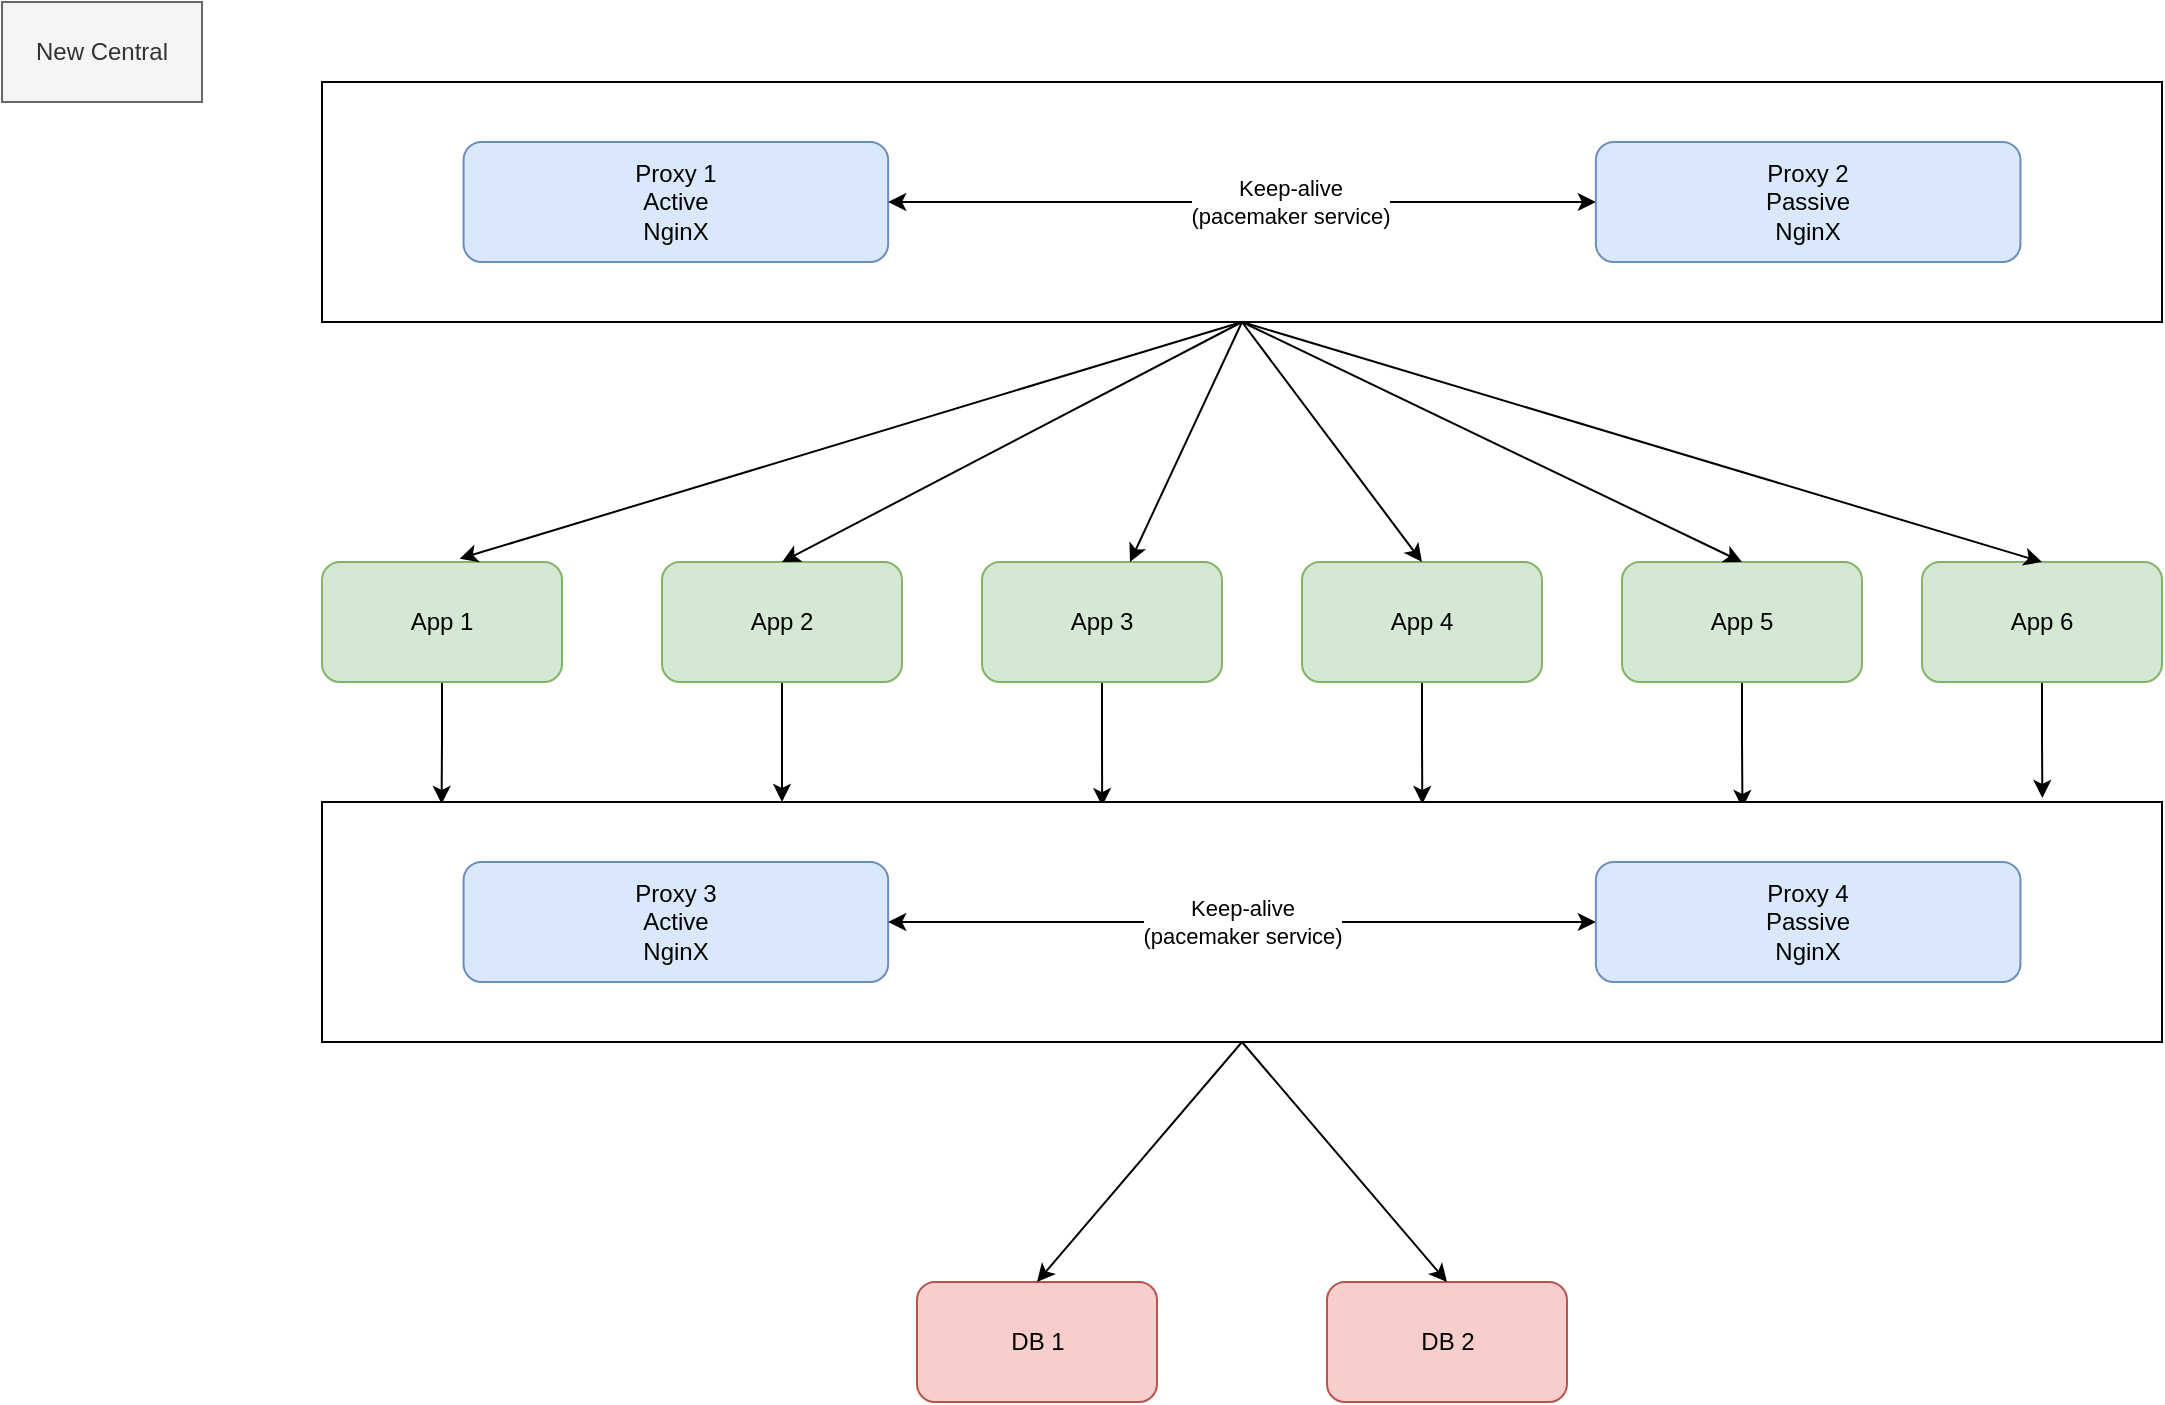 <mxfile version="21.6.8" type="github">
  <diagram name="Page-1" id="STJl4gC87hk6kxqzp04V">
    <mxGraphModel dx="1372" dy="830" grid="1" gridSize="10" guides="1" tooltips="1" connect="1" arrows="1" fold="1" page="1" pageScale="1" pageWidth="1169" pageHeight="827" math="0" shadow="0">
      <root>
        <mxCell id="0" />
        <mxCell id="1" parent="0" />
        <mxCell id="Rxw2ihWLOl-huz09QrS2-67" style="edgeStyle=orthogonalEdgeStyle;rounded=0;orthogonalLoop=1;jettySize=auto;html=1;entryX=0.065;entryY=0.008;entryDx=0;entryDy=0;entryPerimeter=0;" edge="1" parent="1" source="Rxw2ihWLOl-huz09QrS2-3" target="Rxw2ihWLOl-huz09QrS2-35">
          <mxGeometry relative="1" as="geometry" />
        </mxCell>
        <mxCell id="Rxw2ihWLOl-huz09QrS2-3" value="App 1" style="rounded=1;whiteSpace=wrap;html=1;fillColor=#d5e8d4;strokeColor=#82b366;" vertex="1" parent="1">
          <mxGeometry x="160" y="280" width="120" height="60" as="geometry" />
        </mxCell>
        <mxCell id="Rxw2ihWLOl-huz09QrS2-68" style="edgeStyle=orthogonalEdgeStyle;rounded=0;orthogonalLoop=1;jettySize=auto;html=1;entryX=0.25;entryY=0;entryDx=0;entryDy=0;" edge="1" parent="1" source="Rxw2ihWLOl-huz09QrS2-4" target="Rxw2ihWLOl-huz09QrS2-35">
          <mxGeometry relative="1" as="geometry" />
        </mxCell>
        <mxCell id="Rxw2ihWLOl-huz09QrS2-4" value="App 2" style="rounded=1;whiteSpace=wrap;html=1;fillColor=#d5e8d4;strokeColor=#82b366;" vertex="1" parent="1">
          <mxGeometry x="330" y="280" width="120" height="60" as="geometry" />
        </mxCell>
        <mxCell id="Rxw2ihWLOl-huz09QrS2-71" style="edgeStyle=orthogonalEdgeStyle;rounded=0;orthogonalLoop=1;jettySize=auto;html=1;entryX=0.772;entryY=0.025;entryDx=0;entryDy=0;entryPerimeter=0;" edge="1" parent="1" source="Rxw2ihWLOl-huz09QrS2-5" target="Rxw2ihWLOl-huz09QrS2-35">
          <mxGeometry relative="1" as="geometry" />
        </mxCell>
        <mxCell id="Rxw2ihWLOl-huz09QrS2-5" value="App 5" style="rounded=1;whiteSpace=wrap;html=1;fillColor=#d5e8d4;strokeColor=#82b366;" vertex="1" parent="1">
          <mxGeometry x="810" y="280" width="120" height="60" as="geometry" />
        </mxCell>
        <mxCell id="Rxw2ihWLOl-huz09QrS2-70" style="edgeStyle=orthogonalEdgeStyle;rounded=0;orthogonalLoop=1;jettySize=auto;html=1;entryX=0.598;entryY=0.008;entryDx=0;entryDy=0;entryPerimeter=0;" edge="1" parent="1" source="Rxw2ihWLOl-huz09QrS2-6" target="Rxw2ihWLOl-huz09QrS2-35">
          <mxGeometry relative="1" as="geometry" />
        </mxCell>
        <mxCell id="Rxw2ihWLOl-huz09QrS2-6" value="App 4" style="rounded=1;whiteSpace=wrap;html=1;fillColor=#d5e8d4;strokeColor=#82b366;" vertex="1" parent="1">
          <mxGeometry x="650" y="280" width="120" height="60" as="geometry" />
        </mxCell>
        <mxCell id="Rxw2ihWLOl-huz09QrS2-69" style="edgeStyle=orthogonalEdgeStyle;rounded=0;orthogonalLoop=1;jettySize=auto;html=1;entryX=0.424;entryY=0.017;entryDx=0;entryDy=0;entryPerimeter=0;" edge="1" parent="1" source="Rxw2ihWLOl-huz09QrS2-7" target="Rxw2ihWLOl-huz09QrS2-35">
          <mxGeometry relative="1" as="geometry" />
        </mxCell>
        <mxCell id="Rxw2ihWLOl-huz09QrS2-7" value="App 3" style="rounded=1;whiteSpace=wrap;html=1;fillColor=#d5e8d4;strokeColor=#82b366;" vertex="1" parent="1">
          <mxGeometry x="490" y="280" width="120" height="60" as="geometry" />
        </mxCell>
        <mxCell id="Rxw2ihWLOl-huz09QrS2-72" style="edgeStyle=orthogonalEdgeStyle;rounded=0;orthogonalLoop=1;jettySize=auto;html=1;entryX=0.935;entryY=-0.017;entryDx=0;entryDy=0;entryPerimeter=0;" edge="1" parent="1" source="Rxw2ihWLOl-huz09QrS2-8" target="Rxw2ihWLOl-huz09QrS2-35">
          <mxGeometry relative="1" as="geometry" />
        </mxCell>
        <mxCell id="Rxw2ihWLOl-huz09QrS2-8" value="App 6" style="rounded=1;whiteSpace=wrap;html=1;fillColor=#d5e8d4;strokeColor=#82b366;" vertex="1" parent="1">
          <mxGeometry x="960" y="280" width="120" height="60" as="geometry" />
        </mxCell>
        <mxCell id="Rxw2ihWLOl-huz09QrS2-9" value="DB 1" style="rounded=1;whiteSpace=wrap;html=1;fillColor=#f8cecc;strokeColor=#b85450;" vertex="1" parent="1">
          <mxGeometry x="457.5" y="640" width="120" height="60" as="geometry" />
        </mxCell>
        <mxCell id="Rxw2ihWLOl-huz09QrS2-10" value="DB 2" style="rounded=1;whiteSpace=wrap;html=1;fillColor=#f8cecc;strokeColor=#b85450;" vertex="1" parent="1">
          <mxGeometry x="662.5" y="640" width="120" height="60" as="geometry" />
        </mxCell>
        <mxCell id="Rxw2ihWLOl-huz09QrS2-16" value="" style="endArrow=classic;html=1;rounded=0;exitX=0.5;exitY=1;exitDx=0;exitDy=0;entryX=0.573;entryY=-0.027;entryDx=0;entryDy=0;entryPerimeter=0;" edge="1" parent="1" source="Rxw2ihWLOl-huz09QrS2-14" target="Rxw2ihWLOl-huz09QrS2-3">
          <mxGeometry width="50" height="50" relative="1" as="geometry">
            <mxPoint x="570" y="360" as="sourcePoint" />
            <mxPoint x="620" y="310" as="targetPoint" />
          </mxGeometry>
        </mxCell>
        <mxCell id="Rxw2ihWLOl-huz09QrS2-17" value="" style="endArrow=classic;html=1;rounded=0;exitX=0.5;exitY=1;exitDx=0;exitDy=0;entryX=0.5;entryY=0;entryDx=0;entryDy=0;" edge="1" parent="1" source="Rxw2ihWLOl-huz09QrS2-14" target="Rxw2ihWLOl-huz09QrS2-4">
          <mxGeometry width="50" height="50" relative="1" as="geometry">
            <mxPoint x="595" y="170" as="sourcePoint" />
            <mxPoint x="249" y="368" as="targetPoint" />
          </mxGeometry>
        </mxCell>
        <mxCell id="Rxw2ihWLOl-huz09QrS2-18" value="" style="endArrow=classic;html=1;rounded=0;exitX=0.5;exitY=1;exitDx=0;exitDy=0;" edge="1" parent="1" source="Rxw2ihWLOl-huz09QrS2-14" target="Rxw2ihWLOl-huz09QrS2-7">
          <mxGeometry width="50" height="50" relative="1" as="geometry">
            <mxPoint x="595" y="170" as="sourcePoint" />
            <mxPoint x="400" y="370" as="targetPoint" />
          </mxGeometry>
        </mxCell>
        <mxCell id="Rxw2ihWLOl-huz09QrS2-19" value="" style="endArrow=classic;html=1;rounded=0;exitX=0.5;exitY=1;exitDx=0;exitDy=0;entryX=0.5;entryY=0;entryDx=0;entryDy=0;" edge="1" parent="1" source="Rxw2ihWLOl-huz09QrS2-14" target="Rxw2ihWLOl-huz09QrS2-6">
          <mxGeometry width="50" height="50" relative="1" as="geometry">
            <mxPoint x="595" y="170" as="sourcePoint" />
            <mxPoint x="565" y="370" as="targetPoint" />
          </mxGeometry>
        </mxCell>
        <mxCell id="Rxw2ihWLOl-huz09QrS2-20" value="" style="endArrow=classic;html=1;rounded=0;exitX=0.5;exitY=1;exitDx=0;exitDy=0;entryX=0.5;entryY=0;entryDx=0;entryDy=0;" edge="1" parent="1" source="Rxw2ihWLOl-huz09QrS2-14" target="Rxw2ihWLOl-huz09QrS2-5">
          <mxGeometry width="50" height="50" relative="1" as="geometry">
            <mxPoint x="595" y="170" as="sourcePoint" />
            <mxPoint x="720" y="370" as="targetPoint" />
          </mxGeometry>
        </mxCell>
        <mxCell id="Rxw2ihWLOl-huz09QrS2-21" value="" style="endArrow=classic;html=1;rounded=0;exitX=0.5;exitY=1;exitDx=0;exitDy=0;entryX=0.5;entryY=0;entryDx=0;entryDy=0;" edge="1" parent="1" source="Rxw2ihWLOl-huz09QrS2-14" target="Rxw2ihWLOl-huz09QrS2-8">
          <mxGeometry width="50" height="50" relative="1" as="geometry">
            <mxPoint x="595" y="170" as="sourcePoint" />
            <mxPoint x="880" y="370" as="targetPoint" />
          </mxGeometry>
        </mxCell>
        <mxCell id="Rxw2ihWLOl-huz09QrS2-33" value="" style="group" vertex="1" connectable="0" parent="1">
          <mxGeometry x="160" y="40" width="920" height="120" as="geometry" />
        </mxCell>
        <mxCell id="Rxw2ihWLOl-huz09QrS2-14" value="" style="html=1;dashed=0;whiteSpace=wrap;container=0;movable=0;resizable=0;rotatable=0;deletable=0;editable=0;locked=1;connectable=0;" vertex="1" parent="Rxw2ihWLOl-huz09QrS2-33">
          <mxGeometry width="920.0" height="120" as="geometry" />
        </mxCell>
        <mxCell id="Rxw2ihWLOl-huz09QrS2-1" value="Proxy 1&lt;br&gt;Active&lt;br&gt;NginX" style="rounded=1;whiteSpace=wrap;html=1;fillColor=#dae8fc;strokeColor=#6c8ebf;" vertex="1" parent="Rxw2ihWLOl-huz09QrS2-33">
          <mxGeometry x="70.769" y="30" width="212.308" height="60" as="geometry" />
        </mxCell>
        <mxCell id="Rxw2ihWLOl-huz09QrS2-2" value="Proxy 2&lt;br&gt;Passive&lt;br style=&quot;border-color: var(--border-color);&quot;&gt;NginX" style="rounded=1;whiteSpace=wrap;html=1;fillColor=#dae8fc;strokeColor=#6c8ebf;" vertex="1" parent="Rxw2ihWLOl-huz09QrS2-33">
          <mxGeometry x="636.923" y="30" width="212.308" height="60" as="geometry" />
        </mxCell>
        <mxCell id="Rxw2ihWLOl-huz09QrS2-11" value="" style="endArrow=classic;startArrow=classic;html=1;rounded=0;exitX=1;exitY=0.5;exitDx=0;exitDy=0;" edge="1" parent="Rxw2ihWLOl-huz09QrS2-33" source="Rxw2ihWLOl-huz09QrS2-1" target="Rxw2ihWLOl-huz09QrS2-2">
          <mxGeometry width="50" height="50" relative="1" as="geometry">
            <mxPoint x="424.615" y="200" as="sourcePoint" />
            <mxPoint x="513.077" y="150" as="targetPoint" />
          </mxGeometry>
        </mxCell>
        <mxCell id="Rxw2ihWLOl-huz09QrS2-12" value="Keep-alive&lt;br style=&quot;border-color: var(--border-color);&quot;&gt;(pacemaker service)" style="edgeLabel;html=1;align=center;verticalAlign=middle;resizable=0;points=[];" vertex="1" connectable="0" parent="Rxw2ihWLOl-huz09QrS2-11">
          <mxGeometry x="0.242" relative="1" as="geometry">
            <mxPoint x="-19" as="offset" />
          </mxGeometry>
        </mxCell>
        <mxCell id="Rxw2ihWLOl-huz09QrS2-34" value="" style="group" vertex="1" connectable="0" parent="1">
          <mxGeometry x="160" y="400" width="920" height="120" as="geometry" />
        </mxCell>
        <mxCell id="Rxw2ihWLOl-huz09QrS2-35" value="" style="html=1;dashed=0;whiteSpace=wrap;container=0;" vertex="1" parent="Rxw2ihWLOl-huz09QrS2-34">
          <mxGeometry width="920.0" height="120" as="geometry" />
        </mxCell>
        <mxCell id="Rxw2ihWLOl-huz09QrS2-36" value="Proxy 3&lt;br&gt;Active&lt;br&gt;NginX" style="rounded=1;whiteSpace=wrap;html=1;fillColor=#dae8fc;strokeColor=#6c8ebf;" vertex="1" parent="Rxw2ihWLOl-huz09QrS2-34">
          <mxGeometry x="70.769" y="30" width="212.308" height="60" as="geometry" />
        </mxCell>
        <mxCell id="Rxw2ihWLOl-huz09QrS2-37" value="Proxy 4&lt;br&gt;Passive&lt;br style=&quot;border-color: var(--border-color);&quot;&gt;NginX" style="rounded=1;whiteSpace=wrap;html=1;fillColor=#dae8fc;strokeColor=#6c8ebf;" vertex="1" parent="Rxw2ihWLOl-huz09QrS2-34">
          <mxGeometry x="636.923" y="30" width="212.308" height="60" as="geometry" />
        </mxCell>
        <mxCell id="Rxw2ihWLOl-huz09QrS2-38" value="" style="endArrow=classic;startArrow=classic;html=1;rounded=0;exitX=1;exitY=0.5;exitDx=0;exitDy=0;" edge="1" parent="Rxw2ihWLOl-huz09QrS2-34" source="Rxw2ihWLOl-huz09QrS2-36" target="Rxw2ihWLOl-huz09QrS2-37">
          <mxGeometry width="50" height="50" relative="1" as="geometry">
            <mxPoint x="424.615" y="200" as="sourcePoint" />
            <mxPoint x="513.077" y="150" as="targetPoint" />
          </mxGeometry>
        </mxCell>
        <mxCell id="Rxw2ihWLOl-huz09QrS2-39" value="Keep-alive&lt;br style=&quot;border-color: var(--border-color);&quot;&gt;(pacemaker service)" style="edgeLabel;html=1;align=center;verticalAlign=middle;resizable=0;points=[];" vertex="1" connectable="0" parent="Rxw2ihWLOl-huz09QrS2-38">
          <mxGeometry x="0.242" relative="1" as="geometry">
            <mxPoint x="-43" as="offset" />
          </mxGeometry>
        </mxCell>
        <mxCell id="Rxw2ihWLOl-huz09QrS2-74" style="rounded=0;orthogonalLoop=1;jettySize=auto;html=1;entryX=0.5;entryY=0;entryDx=0;entryDy=0;exitX=0.5;exitY=1;exitDx=0;exitDy=0;" edge="1" parent="1" source="Rxw2ihWLOl-huz09QrS2-35" target="Rxw2ihWLOl-huz09QrS2-9">
          <mxGeometry relative="1" as="geometry" />
        </mxCell>
        <mxCell id="Rxw2ihWLOl-huz09QrS2-75" style="rounded=0;orthogonalLoop=1;jettySize=auto;html=1;exitX=0.5;exitY=1;exitDx=0;exitDy=0;entryX=0.5;entryY=0;entryDx=0;entryDy=0;" edge="1" parent="1" source="Rxw2ihWLOl-huz09QrS2-35" target="Rxw2ihWLOl-huz09QrS2-10">
          <mxGeometry relative="1" as="geometry" />
        </mxCell>
        <mxCell id="Rxw2ihWLOl-huz09QrS2-78" value="New Central" style="html=1;dashed=0;whiteSpace=wrap;fillColor=#f5f5f5;fontColor=#333333;strokeColor=#666666;" vertex="1" parent="1">
          <mxGeometry width="100" height="50" as="geometry" />
        </mxCell>
      </root>
    </mxGraphModel>
  </diagram>
</mxfile>
